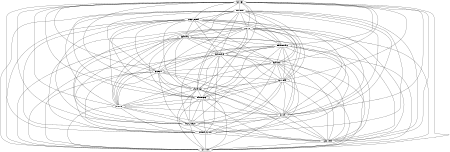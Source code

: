 graph G {
size="3,3";
node [fontsize=7, fontname="Helvetica"];
edge [fontsize=7, fontname="Helvetica"];
node0 [label="Raoul H Bain", width=0.27433100247,height=0.27433100247];
node1 [label="Boris L Blotto", width=0.27433100247,height=0.27433100247];
node2 [label="Jonathan A Campbell", width=0.27433100247,height=0.27433100247];
node3 [label="A Channing", width=0.27433100247,height=0.27433100247];
node4 [label="Rafael O De Sa", width=0.27433100247,height=0.27433100247];
node5 [label="Stephen C Donnellan", width=0.27433100247,height=0.27433100247];
node6 [label="Robert C Drewes", width=0.27433100247,height=0.27433100247];
node7 [label="Darrel R Frost", width=0.27433100247,height=0.27433100247];
node8 [label="Taran Grant", width=0.27433100247,height=0.27433100247];
node9 [label="David M Green", width=0.27433100247,height=0.27433100247];
node10 [label="Alexander Haas", width=0.27433100247,height=0.27433100247];
node11 [label="Celio F B Haddad", width=0.27433100247,height=0.27433100247];
node12 [label="John D Lynch", width=0.27433100247,height=0.27433100247];
node13 [label="Paul Moler", width=0.27433100247,height=0.27433100247];
node14 [label="Ronald A Nussbaum", width=0.27433100247,height=0.27433100247];
node15 [label="Christopher J Raxworthy", width=0.27433100247,height=0.27433100247];
node16 [label="Ward C Wheeler", width=0.27433100247,height=0.27433100247];
node17 [label="Mark Wilkinson", width=0.27433100247,height=0.27433100247];
node0 -- node1 [label=""];
node0 -- node2 [label=""];
node0 -- node3 [label=""];
node0 -- node4 [label=""];
node0 -- node5 [label=""];
node0 -- node6 [label=""];
node0 -- node7 [label=""];
node0 -- node8 [label=""];
node0 -- node9 [label=""];
node0 -- node10 [label=""];
node0 -- node11 [label=""];
node0 -- node12 [label=""];
node0 -- node13 [label=""];
node0 -- node14 [label=""];
node0 -- node15 [label=""];
node0 -- node16 [label=""];
node0 -- node17 [label=""];
node1 -- node2 [label=""];
node1 -- node3 [label=""];
node1 -- node4 [label=""];
node1 -- node5 [label=""];
node1 -- node6 [label=""];
node1 -- node7 [label=""];
node1 -- node8 [label=""];
node1 -- node9 [label=""];
node1 -- node10 [label=""];
node1 -- node11 [label=""];
node1 -- node12 [label=""];
node1 -- node13 [label=""];
node1 -- node14 [label=""];
node1 -- node15 [label=""];
node1 -- node16 [label=""];
node1 -- node17 [label=""];
node2 -- node3 [label=""];
node2 -- node4 [label=""];
node2 -- node5 [label=""];
node2 -- node6 [label=""];
node2 -- node7 [label=""];
node2 -- node8 [label=""];
node2 -- node9 [label=""];
node2 -- node10 [label=""];
node2 -- node11 [label=""];
node2 -- node12 [label=""];
node2 -- node13 [label=""];
node2 -- node14 [label=""];
node2 -- node15 [label=""];
node2 -- node16 [label=""];
node2 -- node17 [label=""];
node3 -- node4 [label=""];
node3 -- node5 [label=""];
node3 -- node6 [label=""];
node3 -- node7 [label=""];
node3 -- node8 [label=""];
node3 -- node9 [label=""];
node3 -- node10 [label=""];
node3 -- node11 [label=""];
node3 -- node12 [label=""];
node3 -- node13 [label=""];
node3 -- node14 [label=""];
node3 -- node15 [label=""];
node3 -- node16 [label=""];
node3 -- node17 [label=""];
node4 -- node5 [label=""];
node4 -- node6 [label=""];
node4 -- node7 [label=""];
node4 -- node8 [label=""];
node4 -- node9 [label=""];
node4 -- node10 [label=""];
node4 -- node11 [label=""];
node4 -- node12 [label=""];
node4 -- node13 [label=""];
node4 -- node14 [label=""];
node4 -- node15 [label=""];
node4 -- node16 [label=""];
node4 -- node17 [label=""];
node5 -- node6 [label=""];
node5 -- node7 [label=""];
node5 -- node8 [label=""];
node5 -- node9 [label=""];
node5 -- node10 [label=""];
node5 -- node11 [label=""];
node5 -- node12 [label=""];
node5 -- node13 [label=""];
node5 -- node14 [label=""];
node5 -- node15 [label=""];
node5 -- node16 [label=""];
node5 -- node17 [label=""];
node6 -- node7 [label=""];
node6 -- node8 [label=""];
node6 -- node9 [label=""];
node6 -- node10 [label=""];
node6 -- node11 [label=""];
node6 -- node12 [label=""];
node6 -- node13 [label=""];
node6 -- node14 [label=""];
node6 -- node15 [label=""];
node6 -- node16 [label=""];
node6 -- node17 [label=""];
node7 -- node8 [label=""];
node7 -- node9 [label=""];
node7 -- node10 [label=""];
node7 -- node11 [label=""];
node7 -- node12 [label=""];
node7 -- node13 [label=""];
node7 -- node14 [label=""];
node7 -- node15 [label=""];
node7 -- node16 [label=""];
node7 -- node17 [label=""];
node8 -- node9 [label=""];
node8 -- node10 [label=""];
node8 -- node11 [label=""];
node8 -- node12 [label=""];
node8 -- node13 [label=""];
node8 -- node14 [label=""];
node8 -- node15 [label=""];
node8 -- node16 [label=""];
node8 -- node17 [label=""];
node9 -- node10 [label=""];
node9 -- node11 [label=""];
node9 -- node12 [label=""];
node9 -- node13 [label=""];
node9 -- node14 [label=""];
node9 -- node15 [label=""];
node9 -- node16 [label=""];
node9 -- node17 [label=""];
node10 -- node11 [label=""];
node10 -- node12 [label=""];
node10 -- node13 [label=""];
node10 -- node14 [label=""];
node10 -- node15 [label=""];
node10 -- node16 [label=""];
node10 -- node17 [label=""];
node11 -- node12 [label=""];
node11 -- node13 [label=""];
node11 -- node14 [label=""];
node11 -- node15 [label=""];
node11 -- node16 [label=""];
node11 -- node17 [label=""];
node12 -- node13 [label=""];
node12 -- node14 [label=""];
node12 -- node15 [label=""];
node12 -- node16 [label=""];
node12 -- node17 [label=""];
node13 -- node14 [label=""];
node13 -- node15 [label=""];
node13 -- node16 [label=""];
node13 -- node17 [label=""];
node14 -- node15 [label=""];
node14 -- node16 [label=""];
node14 -- node17 [label=""];
node15 -- node16 [label=""];
node15 -- node17 [label=""];
node16 -- node17 [label=""];
}

